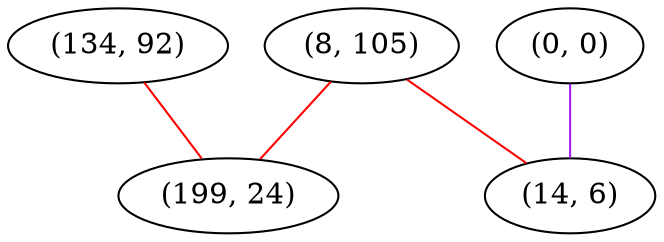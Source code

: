 graph "" {
"(8, 105)";
"(134, 92)";
"(0, 0)";
"(199, 24)";
"(14, 6)";
"(8, 105)" -- "(199, 24)"  [color=red, key=0, weight=1];
"(8, 105)" -- "(14, 6)"  [color=red, key=0, weight=1];
"(134, 92)" -- "(199, 24)"  [color=red, key=0, weight=1];
"(0, 0)" -- "(14, 6)"  [color=purple, key=0, weight=4];
}
